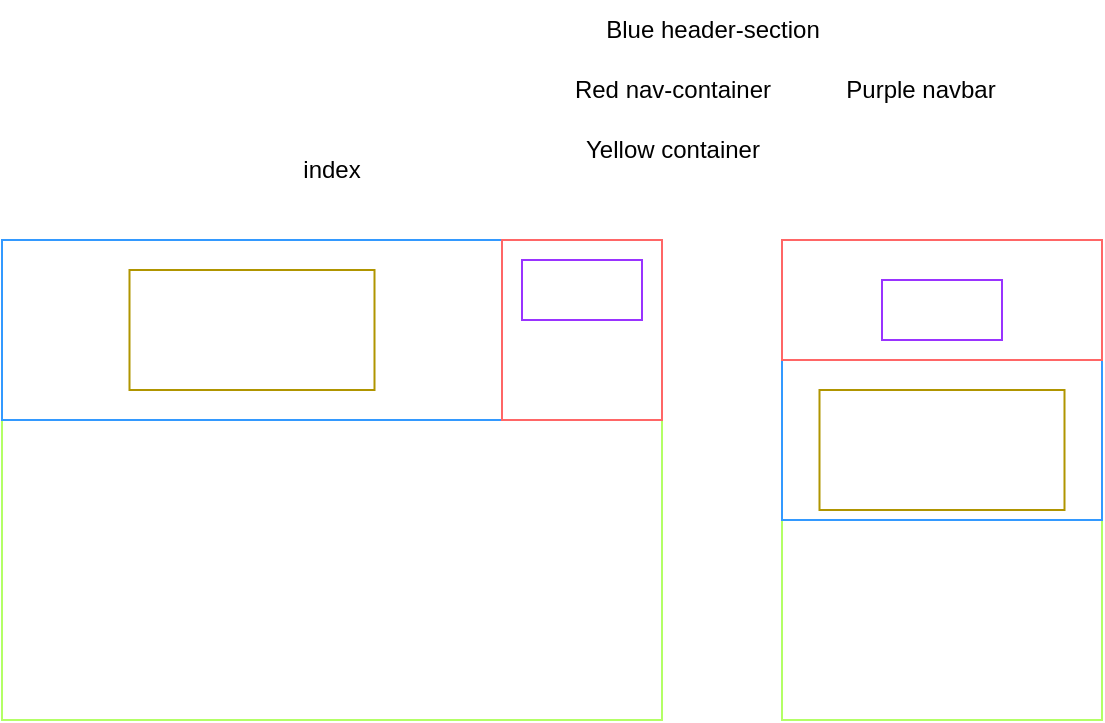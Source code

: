 <mxfile>
    <diagram id="ZE2ll_xP44CP_qMi5fIn" name="Page-1">
        <mxGraphModel dx="529" dy="560" grid="1" gridSize="10" guides="1" tooltips="1" connect="1" arrows="1" fold="1" page="1" pageScale="1" pageWidth="850" pageHeight="1100" math="0" shadow="0">
            <root>
                <mxCell id="0"/>
                <mxCell id="1" parent="0"/>
                <mxCell id="2" value="" style="rounded=0;whiteSpace=wrap;html=1;fillColor=none;strokeColor=#B3FF66;" vertex="1" parent="1">
                    <mxGeometry x="50" y="220" width="330" height="240" as="geometry"/>
                </mxCell>
                <mxCell id="3" value="" style="rounded=0;whiteSpace=wrap;html=1;fillColor=none;strokeColor=#3399FF;" vertex="1" parent="1">
                    <mxGeometry x="50" y="220" width="250" height="90" as="geometry"/>
                </mxCell>
                <mxCell id="4" value="" style="rounded=0;whiteSpace=wrap;html=1;strokeColor=#FF6666;fillColor=none;" vertex="1" parent="1">
                    <mxGeometry x="300" y="220" width="80" height="90" as="geometry"/>
                </mxCell>
                <mxCell id="5" value="" style="rounded=0;whiteSpace=wrap;html=1;strokeColor=#B09500;fillColor=none;fontColor=#000000;" vertex="1" parent="1">
                    <mxGeometry x="113.75" y="235" width="122.5" height="60" as="geometry"/>
                </mxCell>
                <mxCell id="6" value="" style="rounded=0;whiteSpace=wrap;html=1;strokeColor=#9933FF;fillColor=none;" vertex="1" parent="1">
                    <mxGeometry x="310" y="230" width="60" height="30" as="geometry"/>
                </mxCell>
                <mxCell id="8" value="index" style="text;html=1;strokeColor=none;fillColor=none;align=center;verticalAlign=middle;whiteSpace=wrap;rounded=0;" vertex="1" parent="1">
                    <mxGeometry x="185" y="170" width="60" height="30" as="geometry"/>
                </mxCell>
                <mxCell id="9" value="" style="rounded=0;whiteSpace=wrap;html=1;fillColor=none;strokeColor=#B3FF66;" vertex="1" parent="1">
                    <mxGeometry x="440" y="220" width="160" height="240" as="geometry"/>
                </mxCell>
                <mxCell id="10" value="" style="rounded=0;whiteSpace=wrap;html=1;fillColor=none;strokeColor=#3399FF;" vertex="1" parent="1">
                    <mxGeometry x="440" y="220" width="160" height="140" as="geometry"/>
                </mxCell>
                <mxCell id="11" value="" style="rounded=0;whiteSpace=wrap;html=1;strokeColor=#FF6666;fillColor=none;" vertex="1" parent="1">
                    <mxGeometry x="440" y="220" width="160" height="60" as="geometry"/>
                </mxCell>
                <mxCell id="12" value="" style="rounded=0;whiteSpace=wrap;html=1;strokeColor=#B09500;fillColor=none;fontColor=#000000;" vertex="1" parent="1">
                    <mxGeometry x="458.75" y="295" width="122.5" height="60" as="geometry"/>
                </mxCell>
                <mxCell id="13" value="" style="rounded=0;whiteSpace=wrap;html=1;strokeColor=#9933FF;fillColor=none;" vertex="1" parent="1">
                    <mxGeometry x="490" y="240" width="60" height="30" as="geometry"/>
                </mxCell>
                <mxCell id="17" value="Blue header-section" style="text;html=1;align=center;verticalAlign=middle;resizable=0;points=[];autosize=1;strokeColor=none;fillColor=none;" vertex="1" parent="1">
                    <mxGeometry x="340" y="100" width="130" height="30" as="geometry"/>
                </mxCell>
                <mxCell id="18" value="Red nav-container" style="text;html=1;align=center;verticalAlign=middle;resizable=0;points=[];autosize=1;strokeColor=none;fillColor=none;" vertex="1" parent="1">
                    <mxGeometry x="325" y="130" width="120" height="30" as="geometry"/>
                </mxCell>
                <mxCell id="19" value="Yellow container" style="text;html=1;align=center;verticalAlign=middle;resizable=0;points=[];autosize=1;strokeColor=none;fillColor=none;" vertex="1" parent="1">
                    <mxGeometry x="330" y="160" width="110" height="30" as="geometry"/>
                </mxCell>
                <mxCell id="20" value="Purple navbar" style="text;html=1;align=center;verticalAlign=middle;resizable=0;points=[];autosize=1;strokeColor=none;fillColor=none;" vertex="1" parent="1">
                    <mxGeometry x="458.75" y="130" width="100" height="30" as="geometry"/>
                </mxCell>
            </root>
        </mxGraphModel>
    </diagram>
</mxfile>